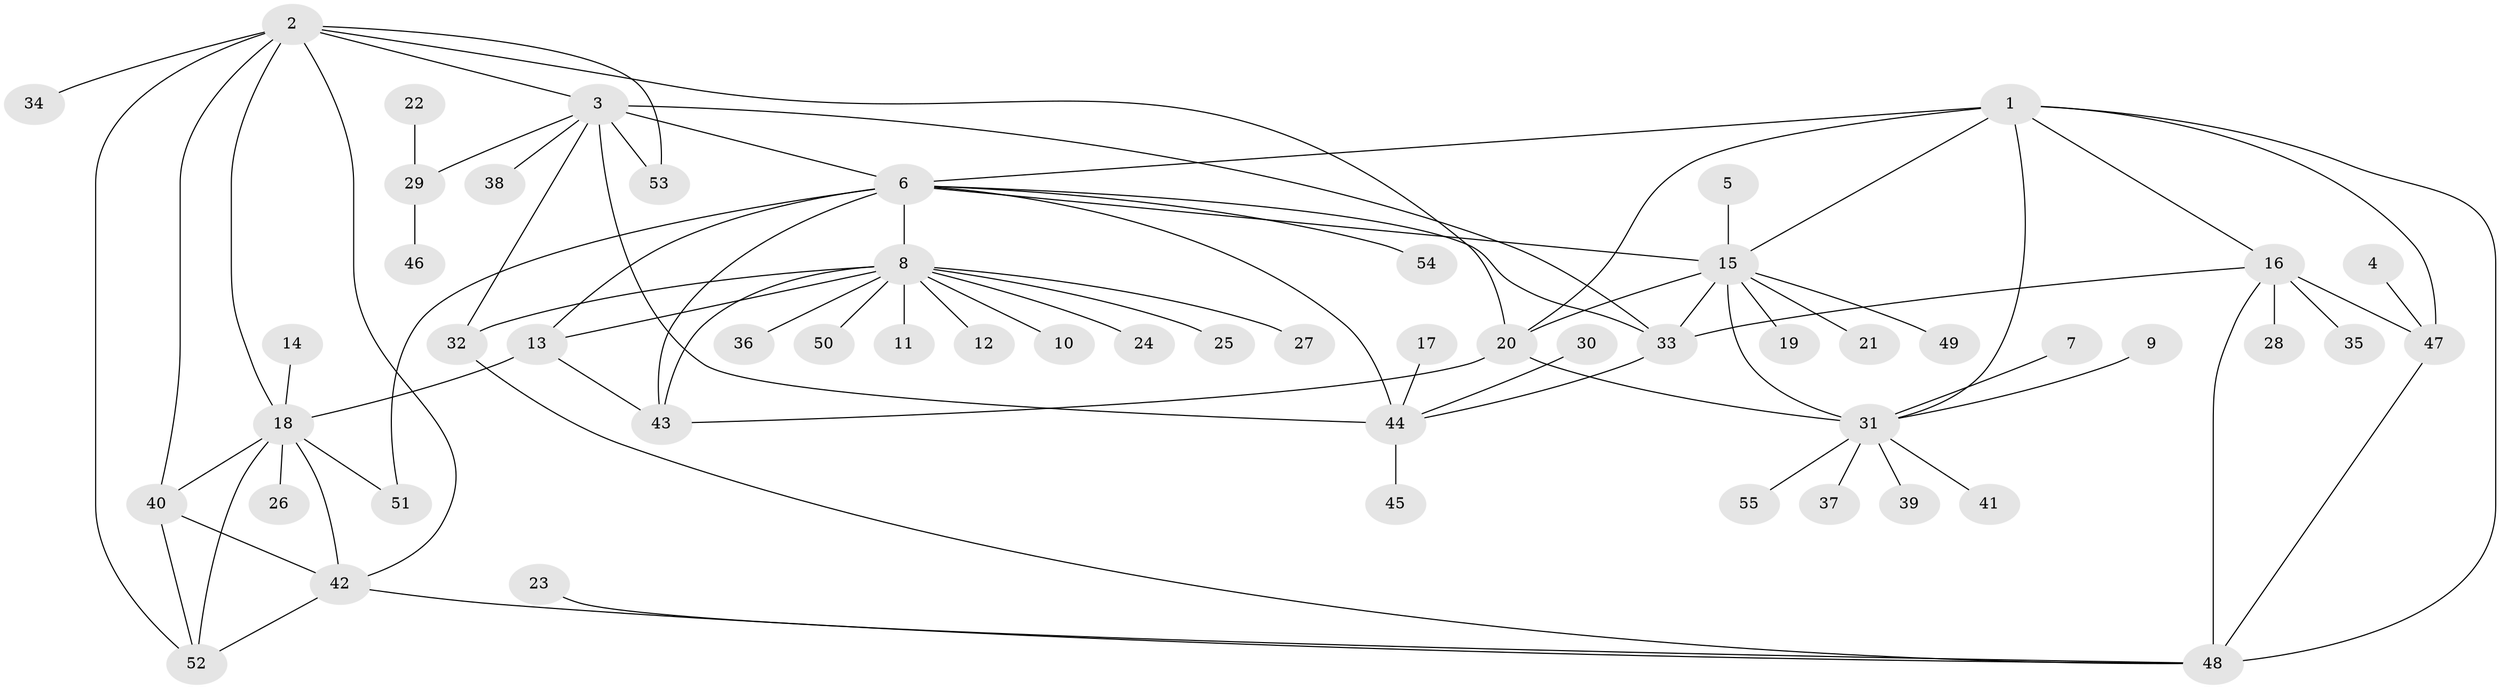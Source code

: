 // original degree distribution, {10: 0.018867924528301886, 7: 0.03773584905660377, 6: 0.0660377358490566, 9: 0.018867924528301886, 4: 0.018867924528301886, 8: 0.03773584905660377, 5: 0.018867924528301886, 12: 0.009433962264150943, 11: 0.009433962264150943, 16: 0.009433962264150943, 1: 0.6226415094339622, 2: 0.10377358490566038, 3: 0.02830188679245283}
// Generated by graph-tools (version 1.1) at 2025/37/03/04/25 23:37:33]
// undirected, 55 vertices, 83 edges
graph export_dot {
  node [color=gray90,style=filled];
  1;
  2;
  3;
  4;
  5;
  6;
  7;
  8;
  9;
  10;
  11;
  12;
  13;
  14;
  15;
  16;
  17;
  18;
  19;
  20;
  21;
  22;
  23;
  24;
  25;
  26;
  27;
  28;
  29;
  30;
  31;
  32;
  33;
  34;
  35;
  36;
  37;
  38;
  39;
  40;
  41;
  42;
  43;
  44;
  45;
  46;
  47;
  48;
  49;
  50;
  51;
  52;
  53;
  54;
  55;
  1 -- 6 [weight=1.0];
  1 -- 15 [weight=1.0];
  1 -- 16 [weight=1.0];
  1 -- 20 [weight=1.0];
  1 -- 31 [weight=2.0];
  1 -- 47 [weight=2.0];
  1 -- 48 [weight=1.0];
  2 -- 3 [weight=1.0];
  2 -- 18 [weight=1.0];
  2 -- 20 [weight=1.0];
  2 -- 34 [weight=1.0];
  2 -- 40 [weight=1.0];
  2 -- 42 [weight=1.0];
  2 -- 52 [weight=1.0];
  2 -- 53 [weight=1.0];
  3 -- 6 [weight=1.0];
  3 -- 29 [weight=1.0];
  3 -- 32 [weight=1.0];
  3 -- 33 [weight=1.0];
  3 -- 38 [weight=1.0];
  3 -- 44 [weight=2.0];
  3 -- 53 [weight=1.0];
  4 -- 47 [weight=1.0];
  5 -- 15 [weight=1.0];
  6 -- 8 [weight=2.0];
  6 -- 13 [weight=1.0];
  6 -- 15 [weight=1.0];
  6 -- 33 [weight=1.0];
  6 -- 43 [weight=2.0];
  6 -- 44 [weight=2.0];
  6 -- 51 [weight=1.0];
  6 -- 54 [weight=1.0];
  7 -- 31 [weight=1.0];
  8 -- 10 [weight=1.0];
  8 -- 11 [weight=1.0];
  8 -- 12 [weight=1.0];
  8 -- 13 [weight=1.0];
  8 -- 24 [weight=1.0];
  8 -- 25 [weight=1.0];
  8 -- 27 [weight=1.0];
  8 -- 32 [weight=1.0];
  8 -- 36 [weight=1.0];
  8 -- 43 [weight=2.0];
  8 -- 50 [weight=1.0];
  9 -- 31 [weight=1.0];
  13 -- 18 [weight=1.0];
  13 -- 43 [weight=2.0];
  14 -- 18 [weight=1.0];
  15 -- 19 [weight=1.0];
  15 -- 20 [weight=1.0];
  15 -- 21 [weight=1.0];
  15 -- 31 [weight=2.0];
  15 -- 33 [weight=1.0];
  15 -- 49 [weight=1.0];
  16 -- 28 [weight=1.0];
  16 -- 33 [weight=1.0];
  16 -- 35 [weight=1.0];
  16 -- 47 [weight=2.0];
  16 -- 48 [weight=1.0];
  17 -- 44 [weight=1.0];
  18 -- 26 [weight=1.0];
  18 -- 40 [weight=1.0];
  18 -- 42 [weight=1.0];
  18 -- 51 [weight=1.0];
  18 -- 52 [weight=1.0];
  20 -- 31 [weight=2.0];
  20 -- 43 [weight=1.0];
  22 -- 29 [weight=1.0];
  23 -- 48 [weight=1.0];
  29 -- 46 [weight=1.0];
  30 -- 44 [weight=1.0];
  31 -- 37 [weight=1.0];
  31 -- 39 [weight=1.0];
  31 -- 41 [weight=1.0];
  31 -- 55 [weight=1.0];
  32 -- 48 [weight=1.0];
  33 -- 44 [weight=2.0];
  40 -- 42 [weight=1.0];
  40 -- 52 [weight=1.0];
  42 -- 48 [weight=1.0];
  42 -- 52 [weight=1.0];
  44 -- 45 [weight=1.0];
  47 -- 48 [weight=2.0];
}
